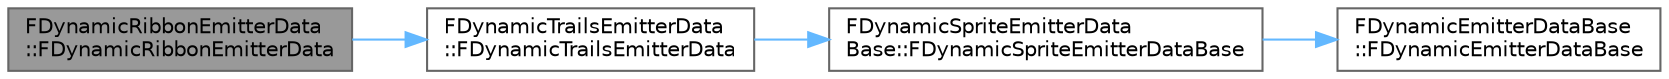 digraph "FDynamicRibbonEmitterData::FDynamicRibbonEmitterData"
{
 // INTERACTIVE_SVG=YES
 // LATEX_PDF_SIZE
  bgcolor="transparent";
  edge [fontname=Helvetica,fontsize=10,labelfontname=Helvetica,labelfontsize=10];
  node [fontname=Helvetica,fontsize=10,shape=box,height=0.2,width=0.4];
  rankdir="LR";
  Node1 [id="Node000001",label="FDynamicRibbonEmitterData\l::FDynamicRibbonEmitterData",height=0.2,width=0.4,color="gray40", fillcolor="grey60", style="filled", fontcolor="black",tooltip=" "];
  Node1 -> Node2 [id="edge1_Node000001_Node000002",color="steelblue1",style="solid",tooltip=" "];
  Node2 [id="Node000002",label="FDynamicTrailsEmitterData\l::FDynamicTrailsEmitterData",height=0.2,width=0.4,color="grey40", fillcolor="white", style="filled",URL="$dd/d4e/structFDynamicTrailsEmitterData.html#aedeefcf7bb11ed8f87a31f3a4b58c64d",tooltip=" "];
  Node2 -> Node3 [id="edge2_Node000002_Node000003",color="steelblue1",style="solid",tooltip=" "];
  Node3 [id="Node000003",label="FDynamicSpriteEmitterData\lBase::FDynamicSpriteEmitterDataBase",height=0.2,width=0.4,color="grey40", fillcolor="white", style="filled",URL="$db/da6/structFDynamicSpriteEmitterDataBase.html#a81681cdaf64acbf01a5861796e59cde6",tooltip=" "];
  Node3 -> Node4 [id="edge3_Node000003_Node000004",color="steelblue1",style="solid",tooltip=" "];
  Node4 [id="Node000004",label="FDynamicEmitterDataBase\l::FDynamicEmitterDataBase",height=0.2,width=0.4,color="grey40", fillcolor="white", style="filled",URL="$dc/d31/structFDynamicEmitterDataBase.html#a519bbbb7c24d09da41b0074ca7f0069a",tooltip=" "];
}
